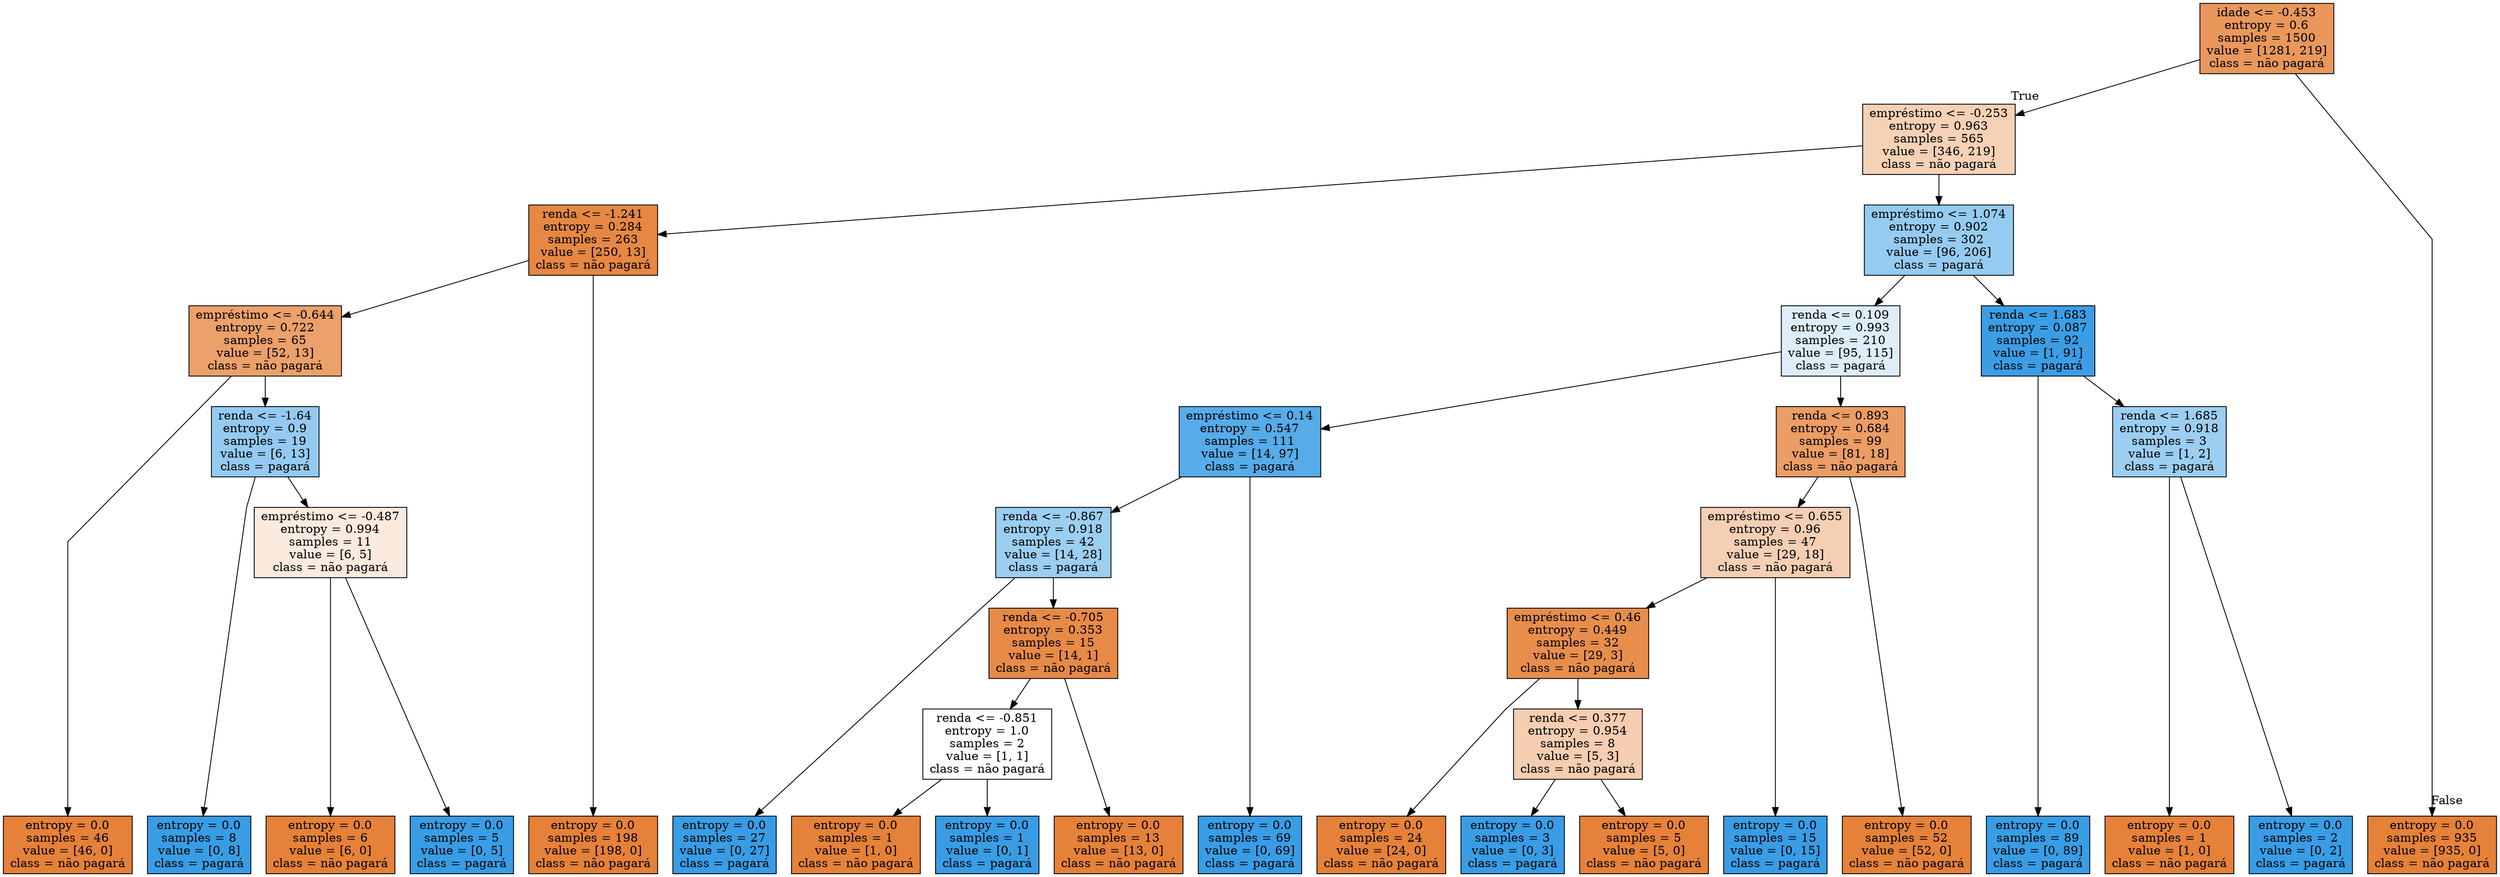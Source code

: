 digraph Tree {
node [shape=box, style="filled", color="black"] ;
graph [ranksep=equally, splines=polyline] ;
0 [label="idade <= -0.453\nentropy = 0.6\nsamples = 1500\nvalue = [1281, 219]\nclass = não pagará", fillcolor="#e9975b"] ;
1 [label="empréstimo <= -0.253\nentropy = 0.963\nsamples = 565\nvalue = [346, 219]\nclass = não pagará", fillcolor="#f5d1b6"] ;
0 -> 1 [labeldistance=2.5, labelangle=45, headlabel="True"] ;
2 [label="renda <= -1.241\nentropy = 0.284\nsamples = 263\nvalue = [250, 13]\nclass = não pagará", fillcolor="#e68843"] ;
1 -> 2 ;
3 [label="empréstimo <= -0.644\nentropy = 0.722\nsamples = 65\nvalue = [52, 13]\nclass = não pagará", fillcolor="#eca06a"] ;
2 -> 3 ;
4 [label="entropy = 0.0\nsamples = 46\nvalue = [46, 0]\nclass = não pagará", fillcolor="#e58139"] ;
3 -> 4 ;
5 [label="renda <= -1.64\nentropy = 0.9\nsamples = 19\nvalue = [6, 13]\nclass = pagará", fillcolor="#94caf1"] ;
3 -> 5 ;
6 [label="entropy = 0.0\nsamples = 8\nvalue = [0, 8]\nclass = pagará", fillcolor="#399de5"] ;
5 -> 6 ;
7 [label="empréstimo <= -0.487\nentropy = 0.994\nsamples = 11\nvalue = [6, 5]\nclass = não pagará", fillcolor="#fbeade"] ;
5 -> 7 ;
8 [label="entropy = 0.0\nsamples = 6\nvalue = [6, 0]\nclass = não pagará", fillcolor="#e58139"] ;
7 -> 8 ;
9 [label="entropy = 0.0\nsamples = 5\nvalue = [0, 5]\nclass = pagará", fillcolor="#399de5"] ;
7 -> 9 ;
10 [label="entropy = 0.0\nsamples = 198\nvalue = [198, 0]\nclass = não pagará", fillcolor="#e58139"] ;
2 -> 10 ;
11 [label="empréstimo <= 1.074\nentropy = 0.902\nsamples = 302\nvalue = [96, 206]\nclass = pagará", fillcolor="#95cbf1"] ;
1 -> 11 ;
12 [label="renda <= 0.109\nentropy = 0.993\nsamples = 210\nvalue = [95, 115]\nclass = pagará", fillcolor="#ddeefa"] ;
11 -> 12 ;
13 [label="empréstimo <= 0.14\nentropy = 0.547\nsamples = 111\nvalue = [14, 97]\nclass = pagará", fillcolor="#56abe9"] ;
12 -> 13 ;
14 [label="renda <= -0.867\nentropy = 0.918\nsamples = 42\nvalue = [14, 28]\nclass = pagará", fillcolor="#9ccef2"] ;
13 -> 14 ;
15 [label="entropy = 0.0\nsamples = 27\nvalue = [0, 27]\nclass = pagará", fillcolor="#399de5"] ;
14 -> 15 ;
16 [label="renda <= -0.705\nentropy = 0.353\nsamples = 15\nvalue = [14, 1]\nclass = não pagará", fillcolor="#e78a47"] ;
14 -> 16 ;
17 [label="renda <= -0.851\nentropy = 1.0\nsamples = 2\nvalue = [1, 1]\nclass = não pagará", fillcolor="#ffffff"] ;
16 -> 17 ;
18 [label="entropy = 0.0\nsamples = 1\nvalue = [1, 0]\nclass = não pagará", fillcolor="#e58139"] ;
17 -> 18 ;
19 [label="entropy = 0.0\nsamples = 1\nvalue = [0, 1]\nclass = pagará", fillcolor="#399de5"] ;
17 -> 19 ;
20 [label="entropy = 0.0\nsamples = 13\nvalue = [13, 0]\nclass = não pagará", fillcolor="#e58139"] ;
16 -> 20 ;
21 [label="entropy = 0.0\nsamples = 69\nvalue = [0, 69]\nclass = pagará", fillcolor="#399de5"] ;
13 -> 21 ;
22 [label="renda <= 0.893\nentropy = 0.684\nsamples = 99\nvalue = [81, 18]\nclass = não pagará", fillcolor="#eb9d65"] ;
12 -> 22 ;
23 [label="empréstimo <= 0.655\nentropy = 0.96\nsamples = 47\nvalue = [29, 18]\nclass = não pagará", fillcolor="#f5cfb4"] ;
22 -> 23 ;
24 [label="empréstimo <= 0.46\nentropy = 0.449\nsamples = 32\nvalue = [29, 3]\nclass = não pagará", fillcolor="#e88e4d"] ;
23 -> 24 ;
25 [label="entropy = 0.0\nsamples = 24\nvalue = [24, 0]\nclass = não pagará", fillcolor="#e58139"] ;
24 -> 25 ;
26 [label="renda <= 0.377\nentropy = 0.954\nsamples = 8\nvalue = [5, 3]\nclass = não pagará", fillcolor="#f5cdb0"] ;
24 -> 26 ;
27 [label="entropy = 0.0\nsamples = 3\nvalue = [0, 3]\nclass = pagará", fillcolor="#399de5"] ;
26 -> 27 ;
28 [label="entropy = 0.0\nsamples = 5\nvalue = [5, 0]\nclass = não pagará", fillcolor="#e58139"] ;
26 -> 28 ;
29 [label="entropy = 0.0\nsamples = 15\nvalue = [0, 15]\nclass = pagará", fillcolor="#399de5"] ;
23 -> 29 ;
30 [label="entropy = 0.0\nsamples = 52\nvalue = [52, 0]\nclass = não pagará", fillcolor="#e58139"] ;
22 -> 30 ;
31 [label="renda <= 1.683\nentropy = 0.087\nsamples = 92\nvalue = [1, 91]\nclass = pagará", fillcolor="#3b9ee5"] ;
11 -> 31 ;
32 [label="entropy = 0.0\nsamples = 89\nvalue = [0, 89]\nclass = pagará", fillcolor="#399de5"] ;
31 -> 32 ;
33 [label="renda <= 1.685\nentropy = 0.918\nsamples = 3\nvalue = [1, 2]\nclass = pagará", fillcolor="#9ccef2"] ;
31 -> 33 ;
34 [label="entropy = 0.0\nsamples = 1\nvalue = [1, 0]\nclass = não pagará", fillcolor="#e58139"] ;
33 -> 34 ;
35 [label="entropy = 0.0\nsamples = 2\nvalue = [0, 2]\nclass = pagará", fillcolor="#399de5"] ;
33 -> 35 ;
36 [label="entropy = 0.0\nsamples = 935\nvalue = [935, 0]\nclass = não pagará", fillcolor="#e58139"] ;
0 -> 36 [labeldistance=2.5, labelangle=-45, headlabel="False"] ;
{rank=same ; 0} ;
{rank=same ; 1} ;
{rank=same ; 2; 11} ;
{rank=same ; 3; 12; 31} ;
{rank=same ; 5; 13; 22; 33} ;
{rank=same ; 7; 14; 23} ;
{rank=same ; 16; 24} ;
{rank=same ; 17; 26} ;
{rank=same ; 4; 6; 8; 9; 10; 15; 18; 19; 20; 21; 25; 27; 28; 29; 30; 32; 34; 35; 36} ;
}